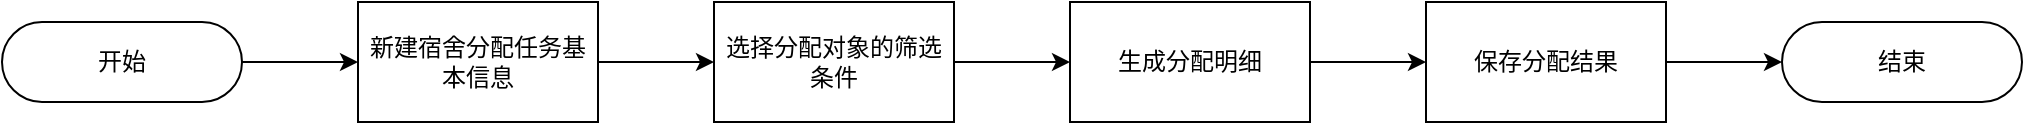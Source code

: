 <mxfile version="26.2.8">
  <diagram name="第 1 页" id="uclZAVMgr2b5wqv276lR">
    <mxGraphModel dx="1657" dy="1107" grid="1" gridSize="10" guides="1" tooltips="1" connect="1" arrows="1" fold="1" page="1" pageScale="1" pageWidth="827" pageHeight="1169" math="0" shadow="0">
      <root>
        <mxCell id="0" />
        <mxCell id="1" parent="0" />
        <mxCell id="y_A7dy9QMldcepnnqrf8-3" value="" style="edgeStyle=orthogonalEdgeStyle;rounded=0;orthogonalLoop=1;jettySize=auto;html=1;" edge="1" parent="1" source="w9kx7WQRiTlu0Sag2TAr-1" target="w9kx7WQRiTlu0Sag2TAr-4">
          <mxGeometry relative="1" as="geometry" />
        </mxCell>
        <mxCell id="w9kx7WQRiTlu0Sag2TAr-1" value="新建宿舍分配任务基本信息" style="rounded=0;whiteSpace=wrap;html=1;" parent="1" vertex="1">
          <mxGeometry x="268" y="138" width="120" height="60" as="geometry" />
        </mxCell>
        <mxCell id="y_A7dy9QMldcepnnqrf8-2" value="" style="edgeStyle=orthogonalEdgeStyle;rounded=0;orthogonalLoop=1;jettySize=auto;html=1;" edge="1" parent="1" source="w9kx7WQRiTlu0Sag2TAr-2" target="w9kx7WQRiTlu0Sag2TAr-1">
          <mxGeometry relative="1" as="geometry" />
        </mxCell>
        <mxCell id="w9kx7WQRiTlu0Sag2TAr-2" value="开始" style="rounded=1;whiteSpace=wrap;html=1;arcSize=50;" parent="1" vertex="1">
          <mxGeometry x="90" y="148" width="120" height="40" as="geometry" />
        </mxCell>
        <mxCell id="w9kx7WQRiTlu0Sag2TAr-3" value="结束" style="rounded=1;whiteSpace=wrap;html=1;arcSize=50;" parent="1" vertex="1">
          <mxGeometry x="980" y="148" width="120" height="40" as="geometry" />
        </mxCell>
        <mxCell id="y_A7dy9QMldcepnnqrf8-4" value="" style="edgeStyle=orthogonalEdgeStyle;rounded=0;orthogonalLoop=1;jettySize=auto;html=1;" edge="1" parent="1" source="w9kx7WQRiTlu0Sag2TAr-4" target="w9kx7WQRiTlu0Sag2TAr-5">
          <mxGeometry relative="1" as="geometry" />
        </mxCell>
        <mxCell id="w9kx7WQRiTlu0Sag2TAr-4" value="选择分配对象的筛选条件" style="rounded=0;whiteSpace=wrap;html=1;" parent="1" vertex="1">
          <mxGeometry x="446" y="138" width="120" height="60" as="geometry" />
        </mxCell>
        <mxCell id="y_A7dy9QMldcepnnqrf8-5" value="" style="edgeStyle=orthogonalEdgeStyle;rounded=0;orthogonalLoop=1;jettySize=auto;html=1;" edge="1" parent="1" source="w9kx7WQRiTlu0Sag2TAr-5" target="w9kx7WQRiTlu0Sag2TAr-6">
          <mxGeometry relative="1" as="geometry" />
        </mxCell>
        <mxCell id="w9kx7WQRiTlu0Sag2TAr-5" value="生成分配明细" style="rounded=0;whiteSpace=wrap;html=1;" parent="1" vertex="1">
          <mxGeometry x="624" y="138" width="120" height="60" as="geometry" />
        </mxCell>
        <mxCell id="y_A7dy9QMldcepnnqrf8-6" value="" style="edgeStyle=orthogonalEdgeStyle;rounded=0;orthogonalLoop=1;jettySize=auto;html=1;" edge="1" parent="1" source="w9kx7WQRiTlu0Sag2TAr-6" target="w9kx7WQRiTlu0Sag2TAr-3">
          <mxGeometry relative="1" as="geometry" />
        </mxCell>
        <mxCell id="w9kx7WQRiTlu0Sag2TAr-6" value="保存分配结果" style="rounded=0;whiteSpace=wrap;html=1;" parent="1" vertex="1">
          <mxGeometry x="802" y="138" width="120" height="60" as="geometry" />
        </mxCell>
      </root>
    </mxGraphModel>
  </diagram>
</mxfile>
